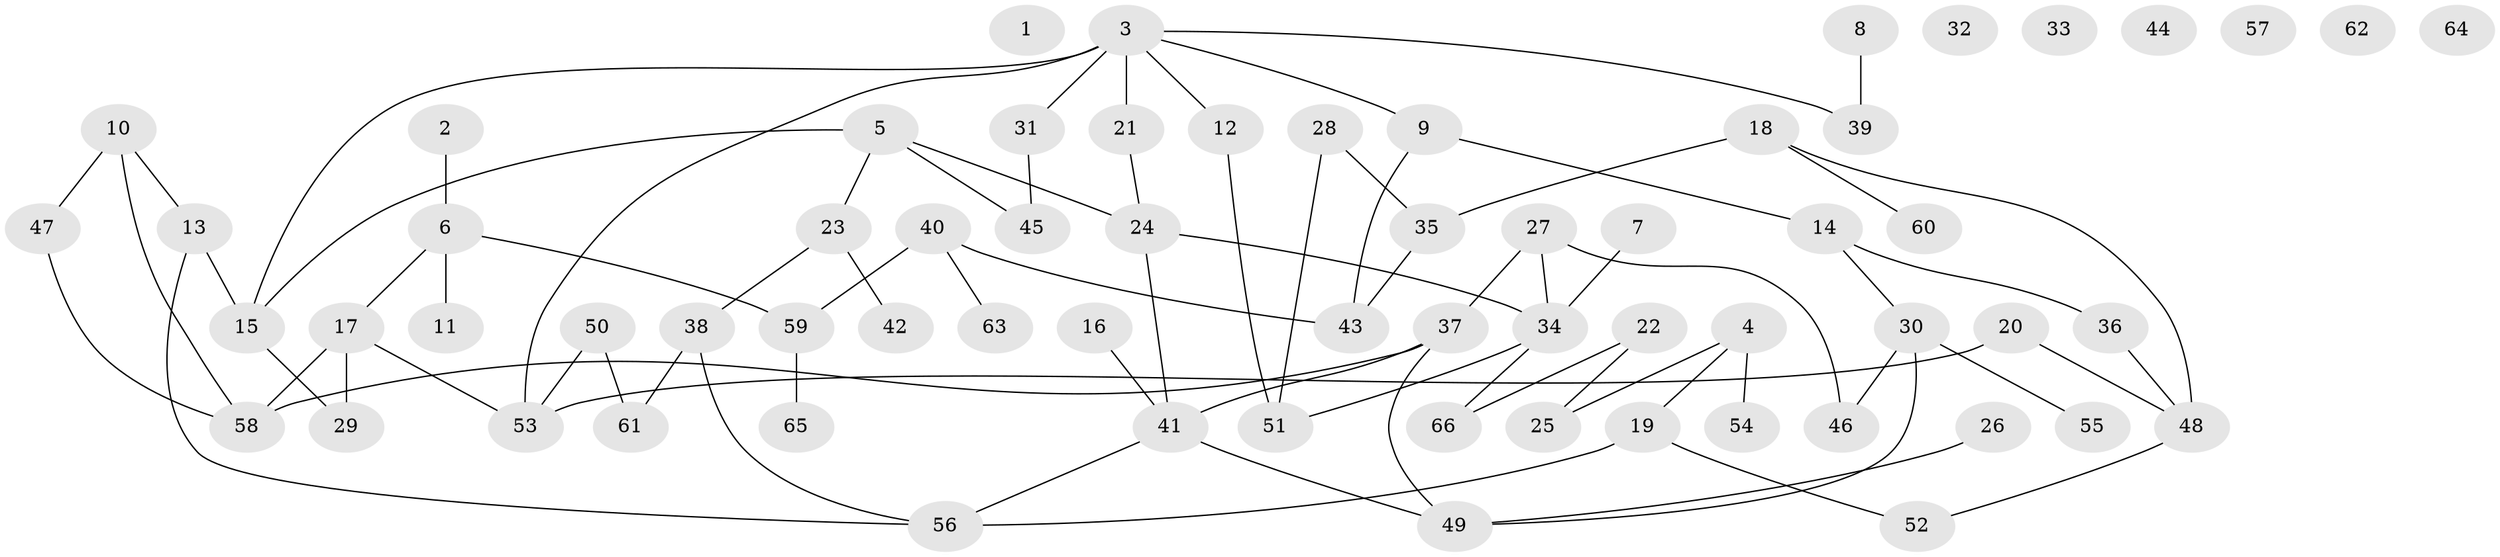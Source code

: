 // Generated by graph-tools (version 1.1) at 2025/25/03/09/25 03:25:22]
// undirected, 66 vertices, 78 edges
graph export_dot {
graph [start="1"]
  node [color=gray90,style=filled];
  1;
  2;
  3;
  4;
  5;
  6;
  7;
  8;
  9;
  10;
  11;
  12;
  13;
  14;
  15;
  16;
  17;
  18;
  19;
  20;
  21;
  22;
  23;
  24;
  25;
  26;
  27;
  28;
  29;
  30;
  31;
  32;
  33;
  34;
  35;
  36;
  37;
  38;
  39;
  40;
  41;
  42;
  43;
  44;
  45;
  46;
  47;
  48;
  49;
  50;
  51;
  52;
  53;
  54;
  55;
  56;
  57;
  58;
  59;
  60;
  61;
  62;
  63;
  64;
  65;
  66;
  2 -- 6;
  3 -- 9;
  3 -- 12;
  3 -- 15;
  3 -- 21;
  3 -- 31;
  3 -- 39;
  3 -- 53;
  4 -- 19;
  4 -- 25;
  4 -- 54;
  5 -- 15;
  5 -- 23;
  5 -- 24;
  5 -- 45;
  6 -- 11;
  6 -- 17;
  6 -- 59;
  7 -- 34;
  8 -- 39;
  9 -- 14;
  9 -- 43;
  10 -- 13;
  10 -- 47;
  10 -- 58;
  12 -- 51;
  13 -- 15;
  13 -- 56;
  14 -- 30;
  14 -- 36;
  15 -- 29;
  16 -- 41;
  17 -- 29;
  17 -- 53;
  17 -- 58;
  18 -- 35;
  18 -- 48;
  18 -- 60;
  19 -- 52;
  19 -- 56;
  20 -- 48;
  20 -- 53;
  21 -- 24;
  22 -- 25;
  22 -- 66;
  23 -- 38;
  23 -- 42;
  24 -- 34;
  24 -- 41;
  26 -- 49;
  27 -- 34;
  27 -- 37;
  27 -- 46;
  28 -- 35;
  28 -- 51;
  30 -- 46;
  30 -- 49;
  30 -- 55;
  31 -- 45;
  34 -- 51;
  34 -- 66;
  35 -- 43;
  36 -- 48;
  37 -- 41;
  37 -- 49;
  37 -- 58;
  38 -- 56;
  38 -- 61;
  40 -- 43;
  40 -- 59;
  40 -- 63;
  41 -- 49;
  41 -- 56;
  47 -- 58;
  48 -- 52;
  50 -- 53;
  50 -- 61;
  59 -- 65;
}
